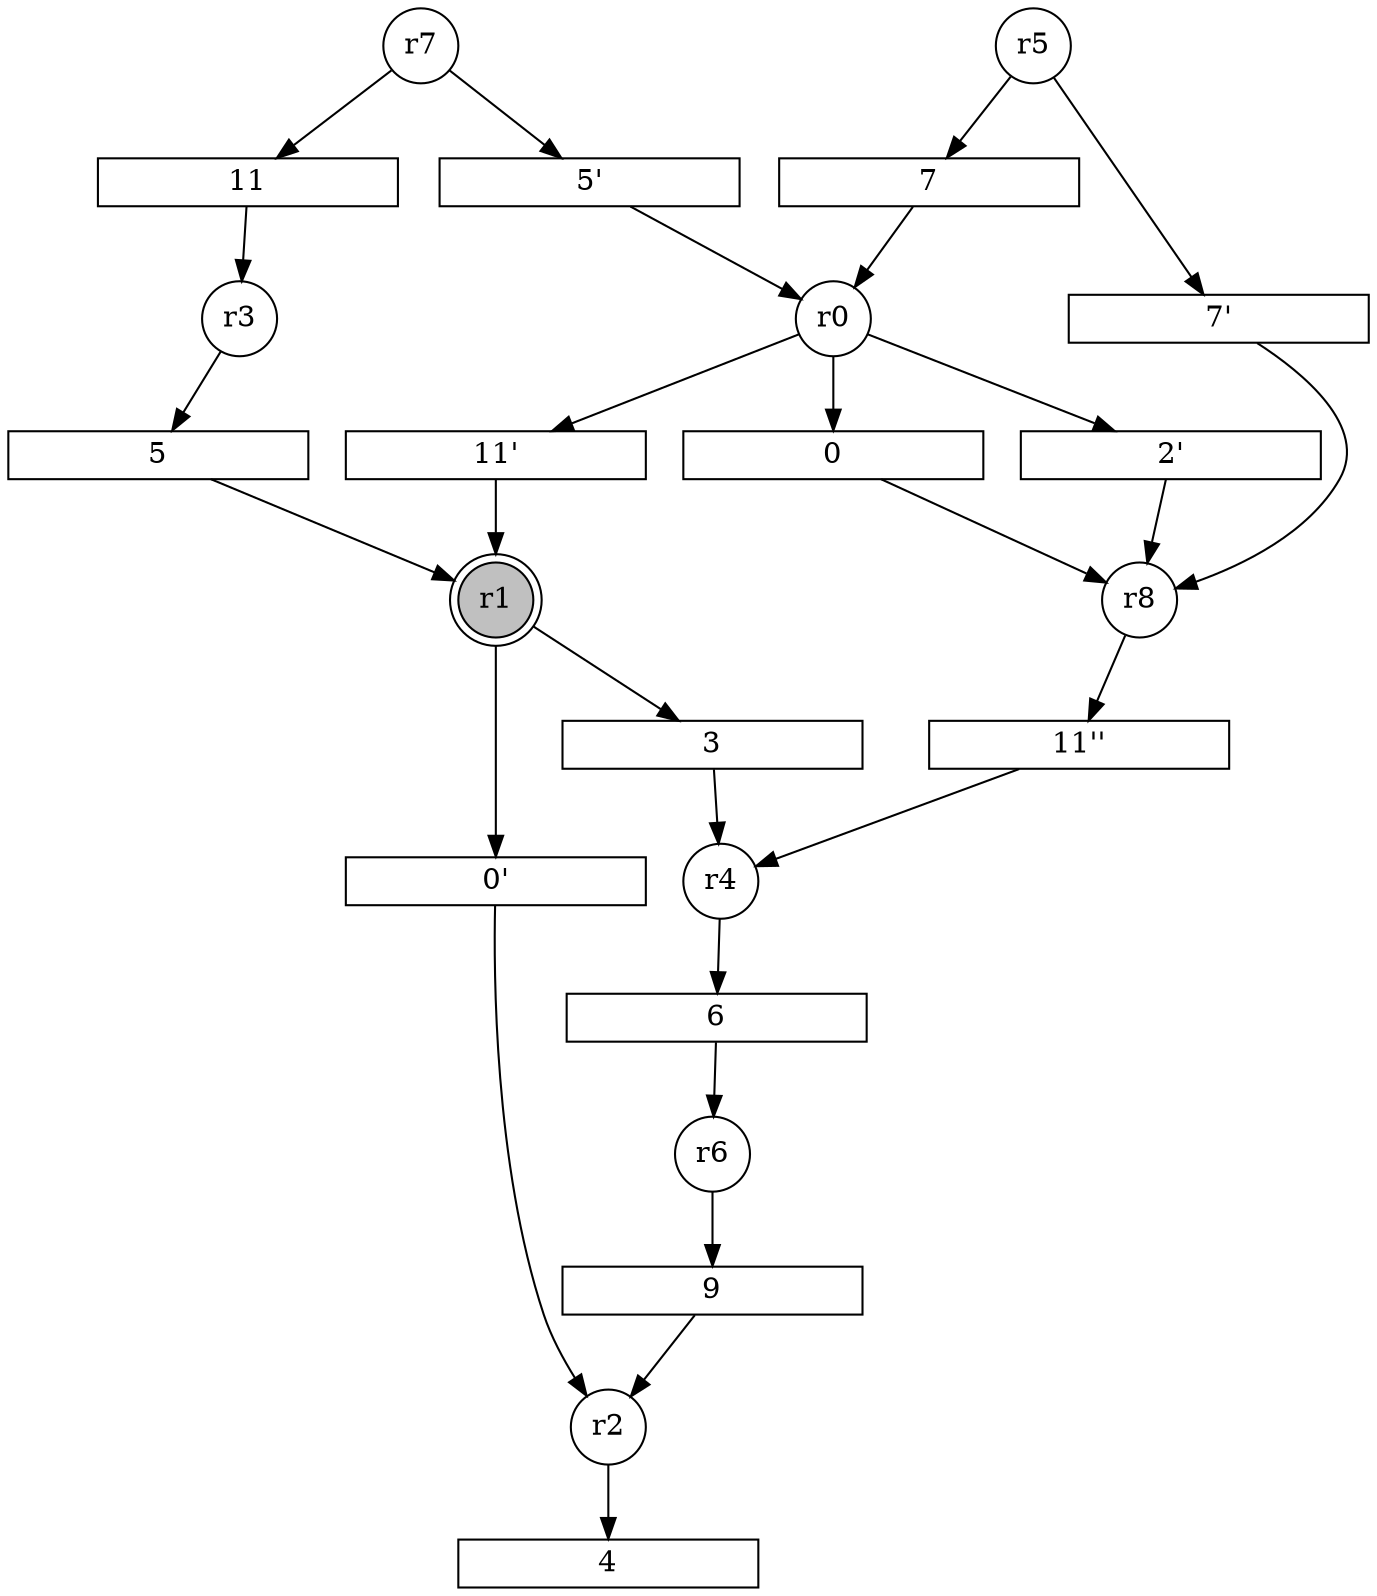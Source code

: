 digraph input16_SM_2_PN{
subgraph initial_place {
	node [shape=doublecircle,fixedsize=true, fixedsize = 2, color = black, fillcolor = gray, style = filled];
	r1;
}
subgraph place {     
	node [shape=circle,fixedsize=true, fixedsize = 2];
	r4;
	r3;
	r2;
	r8;
	r6;
	r5;
	r0;
	r7;
}
subgraph transitions {
	node [shape=rect,height=0.2,width=2, forcelabels = false];
	12 [label = "2'"];
	13 [label = "7'"];
	14 [label = "0'"];
	15 [label = "5'"];
	16 [label = "11'"];
	17 [label = "11''"];
	0;
	3;
	4;
	5;
	6;
	7;
	9;
	11;
}
	r0 -> 0;
	r1 -> 3;
	r2 -> 4;
	r3 -> 5;
	r4 -> 6;
	r5 -> 7;
	r6 -> 9;
	r7 -> 11;
	r0 -> 12;
	r5 -> 13;
	r1 -> 14;
	r7 -> 15;
	r0 -> 16;
	r8 -> 17;
	0 -> r8;
	3 -> r4;
	5 -> r1;
	6 -> r6;
	7 -> r0;
	9 -> r2;
	11 -> r3;
	12 -> r8;
	13 -> r8;
	14 -> r2;
	15 -> r0;
	16 -> r1;
	17 -> r4;
}